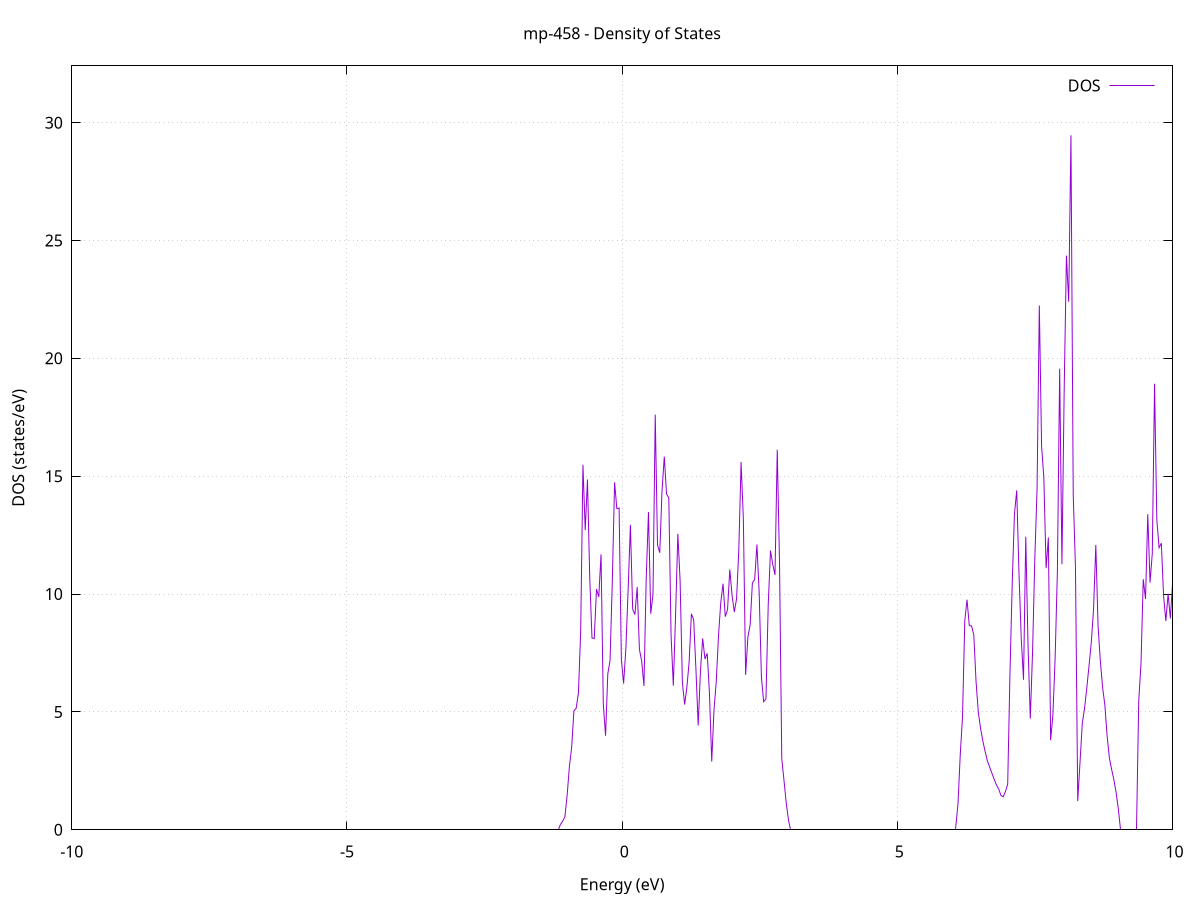 set title 'mp-458 - Density of States'
set xlabel 'Energy (eV)'
set ylabel 'DOS (states/eV)'
set grid
set xrange [-10:10]
set yrange [0:32.408]
set xzeroaxis lt -1
set terminal png size 800,600
set output 'mp-458_dos_gnuplot.png'
plot '-' using 1:2 with lines title 'DOS'
-31.747100 0.000000
-31.706100 0.000000
-31.665000 0.000000
-31.624000 0.000000
-31.582900 0.000000
-31.541900 0.000000
-31.500800 0.000000
-31.459800 0.000000
-31.418700 0.000000
-31.377700 0.000000
-31.336600 0.000000
-31.295600 0.000000
-31.254500 0.000000
-31.213500 0.000000
-31.172400 0.000000
-31.131400 0.000000
-31.090300 0.000000
-31.049300 0.000000
-31.008200 0.000000
-30.967200 0.000000
-30.926100 0.000000
-30.885100 0.000000
-30.844000 0.000000
-30.803000 0.000000
-30.761900 0.000000
-30.720900 0.000000
-30.679800 0.000000
-30.638700 0.000000
-30.597700 0.000000
-30.556600 0.000000
-30.515600 0.000000
-30.474500 0.000000
-30.433500 0.000000
-30.392400 0.000000
-30.351400 0.000000
-30.310300 0.000000
-30.269300 0.000000
-30.228200 0.000000
-30.187200 0.000000
-30.146100 0.000000
-30.105100 0.000000
-30.064000 0.000000
-30.023000 0.000000
-29.981900 0.000000
-29.940900 0.000000
-29.899800 0.000000
-29.858800 0.000000
-29.817700 0.000000
-29.776700 0.000000
-29.735600 0.000000
-29.694600 0.000000
-29.653500 0.000000
-29.612500 0.000000
-29.571400 0.000000
-29.530400 0.000000
-29.489300 0.000000
-29.448300 0.000000
-29.407200 0.000000
-29.366100 0.000000
-29.325100 0.000000
-29.284000 0.000000
-29.243000 0.000000
-29.201900 0.000000
-29.160900 0.000000
-29.119800 0.000000
-29.078800 0.000000
-29.037700 0.000000
-28.996700 0.000000
-28.955600 0.000000
-28.914600 0.000000
-28.873500 0.000000
-28.832500 0.000000
-28.791400 0.000000
-28.750400 0.000000
-28.709300 0.000000
-28.668300 0.000000
-28.627200 0.000000
-28.586200 0.000000
-28.545100 0.000000
-28.504100 0.000000
-28.463000 0.000000
-28.422000 0.000000
-28.380900 0.000000
-28.339900 0.000000
-28.298800 0.000000
-28.257800 0.000000
-28.216700 0.000000
-28.175700 0.000000
-28.134600 0.000000
-28.093500 0.000000
-28.052500 0.000000
-28.011400 4.986300
-27.970400 37.504900
-27.929300 40.084400
-27.888300 40.761300
-27.847200 37.823900
-27.806200 48.823500
-27.765100 53.162700
-27.724100 25.688800
-27.683000 57.254800
-27.642000 38.431800
-27.600900 78.641800
-27.559900 0.000000
-27.518800 0.000000
-27.477800 0.000000
-27.436700 0.000000
-27.395700 0.000000
-27.354600 25.708900
-27.313600 27.313500
-27.272500 0.000000
-27.231500 0.000000
-27.190400 0.000000
-27.149400 0.000000
-27.108300 0.000000
-27.067300 0.000000
-27.026200 0.000000
-26.985200 0.000000
-26.944100 0.000000
-26.903100 0.000000
-26.862000 0.000000
-26.820900 0.000000
-26.779900 0.000000
-26.738800 0.000000
-26.697800 0.000000
-26.656700 0.000000
-26.615700 0.000000
-26.574600 0.000000
-26.533600 0.000000
-26.492500 0.000000
-26.451500 0.000000
-26.410400 0.000000
-26.369400 0.000000
-26.328300 0.000000
-26.287300 0.000000
-26.246200 0.000000
-26.205200 0.000000
-26.164100 0.000000
-26.123100 0.000000
-26.082000 0.000000
-26.041000 0.000000
-25.999900 0.000000
-25.958900 0.000000
-25.917800 0.000000
-25.876800 0.000000
-25.835700 0.000000
-25.794700 0.000000
-25.753600 0.000000
-25.712600 0.000000
-25.671500 0.000000
-25.630500 0.000000
-25.589400 0.000000
-25.548300 0.000000
-25.507300 0.000000
-25.466200 0.000000
-25.425200 0.000000
-25.384100 0.000000
-25.343100 0.000000
-25.302000 0.000000
-25.261000 0.000000
-25.219900 0.000000
-25.178900 0.000000
-25.137800 0.000000
-25.096800 0.000000
-25.055700 0.000000
-25.014700 0.000000
-24.973600 0.000000
-24.932600 0.000000
-24.891500 0.000000
-24.850500 0.000000
-24.809400 0.000000
-24.768400 0.000000
-24.727300 0.000000
-24.686300 0.000000
-24.645200 0.000000
-24.604200 0.000000
-24.563100 0.000000
-24.522100 0.000000
-24.481000 0.000000
-24.440000 0.000000
-24.398900 0.000000
-24.357900 0.000000
-24.316800 0.000000
-24.275700 0.000000
-24.234700 0.000000
-24.193600 0.000000
-24.152600 0.000000
-24.111500 0.000000
-24.070500 0.000000
-24.029400 0.000000
-23.988400 0.000000
-23.947300 0.000000
-23.906300 0.000000
-23.865200 0.000000
-23.824200 0.000000
-23.783100 0.000000
-23.742100 0.000000
-23.701000 0.000000
-23.660000 0.000000
-23.618900 0.000000
-23.577900 0.000000
-23.536800 0.000000
-23.495800 0.000000
-23.454700 0.000000
-23.413700 0.000000
-23.372600 0.000000
-23.331600 0.000000
-23.290500 0.000000
-23.249500 0.000000
-23.208400 0.000000
-23.167400 0.000000
-23.126300 0.000000
-23.085300 0.000000
-23.044200 0.000000
-23.003100 0.000000
-22.962100 0.000000
-22.921000 0.000000
-22.880000 0.000000
-22.838900 0.000000
-22.797900 0.000000
-22.756800 0.000000
-22.715800 0.000000
-22.674700 0.000000
-22.633700 0.000000
-22.592600 0.000000
-22.551600 0.000000
-22.510500 0.000000
-22.469500 0.000000
-22.428400 0.000000
-22.387400 0.000000
-22.346300 0.000000
-22.305300 0.000000
-22.264200 0.000000
-22.223200 0.000000
-22.182100 0.000000
-22.141100 0.000000
-22.100000 0.000000
-22.059000 0.000000
-22.017900 0.000000
-21.976900 0.000000
-21.935800 0.000000
-21.894800 0.000000
-21.853700 0.000000
-21.812700 0.000000
-21.771600 0.000000
-21.730500 0.000000
-21.689500 0.000000
-21.648400 0.000000
-21.607400 0.000000
-21.566300 0.000000
-21.525300 0.000000
-21.484200 0.000000
-21.443200 0.000000
-21.402100 0.000000
-21.361100 0.000000
-21.320000 0.000000
-21.279000 0.000000
-21.237900 0.000000
-21.196900 0.000000
-21.155800 0.000000
-21.114800 0.000000
-21.073700 0.000000
-21.032700 0.000000
-20.991600 0.000000
-20.950600 0.000000
-20.909500 0.000000
-20.868500 0.000000
-20.827400 0.000000
-20.786400 0.000000
-20.745300 0.000000
-20.704300 0.000000
-20.663200 0.000000
-20.622200 0.000000
-20.581100 0.000000
-20.540100 0.000000
-20.499000 0.000000
-20.457900 0.000000
-20.416900 0.000000
-20.375800 0.000000
-20.334800 0.000000
-20.293700 0.000000
-20.252700 0.000000
-20.211600 0.000000
-20.170600 0.000000
-20.129500 0.000000
-20.088500 0.000000
-20.047400 0.000000
-20.006400 0.000000
-19.965300 0.000000
-19.924300 0.000000
-19.883200 0.000000
-19.842200 0.000000
-19.801100 0.000000
-19.760100 0.000000
-19.719000 0.000000
-19.678000 0.000000
-19.636900 0.000000
-19.595900 0.000000
-19.554800 0.000000
-19.513800 0.000000
-19.472700 0.000000
-19.431700 0.000000
-19.390600 0.000000
-19.349600 0.000000
-19.308500 0.000000
-19.267500 0.000000
-19.226400 0.000000
-19.185300 0.000000
-19.144300 0.000000
-19.103200 0.000000
-19.062200 0.000000
-19.021100 0.000000
-18.980100 0.000000
-18.939000 0.000000
-18.898000 0.000000
-18.856900 0.000000
-18.815900 0.000000
-18.774800 0.000000
-18.733800 0.000000
-18.692700 0.000000
-18.651700 0.000000
-18.610600 0.000000
-18.569600 0.000000
-18.528500 0.000000
-18.487500 0.000000
-18.446400 0.000000
-18.405400 0.000000
-18.364300 0.000000
-18.323300 0.000000
-18.282200 0.000000
-18.241200 0.000000
-18.200100 0.000000
-18.159100 0.000000
-18.118000 0.000000
-18.077000 0.000000
-18.035900 0.000000
-17.994900 0.000000
-17.953800 0.000000
-17.912700 0.000000
-17.871700 0.000000
-17.830600 0.000000
-17.789600 0.000000
-17.748500 0.000000
-17.707500 0.000000
-17.666400 0.000000
-17.625400 0.000000
-17.584300 0.000000
-17.543300 0.000000
-17.502200 0.000000
-17.461200 0.000000
-17.420100 0.000000
-17.379100 0.000000
-17.338000 0.000000
-17.297000 0.000000
-17.255900 0.000000
-17.214900 0.000000
-17.173800 0.000000
-17.132800 0.000000
-17.091700 0.000000
-17.050700 0.000000
-17.009600 0.000000
-16.968600 0.000000
-16.927500 0.000000
-16.886500 0.000000
-16.845400 0.000000
-16.804400 0.000000
-16.763300 0.000000
-16.722300 0.000000
-16.681200 0.000000
-16.640100 0.000000
-16.599100 0.000000
-16.558000 0.000000
-16.517000 0.000000
-16.475900 0.000000
-16.434900 0.000000
-16.393800 0.000000
-16.352800 0.000000
-16.311700 0.000000
-16.270700 0.000000
-16.229600 0.000000
-16.188600 0.000000
-16.147500 0.000000
-16.106500 0.000000
-16.065400 0.000000
-16.024400 0.000000
-15.983300 0.000000
-15.942300 0.000000
-15.901200 0.000000
-15.860200 0.000000
-15.819100 0.000000
-15.778100 0.000000
-15.737000 0.000000
-15.696000 0.000000
-15.654900 0.000000
-15.613900 0.000000
-15.572800 0.000000
-15.531800 0.000000
-15.490700 0.000000
-15.449700 0.000000
-15.408600 0.000000
-15.367500 0.000000
-15.326500 0.000000
-15.285400 0.000000
-15.244400 0.000000
-15.203300 0.000000
-15.162300 0.000000
-15.121200 0.000000
-15.080200 0.000000
-15.039100 0.000000
-14.998100 0.000000
-14.957000 0.000000
-14.916000 0.000000
-14.874900 0.000000
-14.833900 0.000000
-14.792800 0.000000
-14.751800 0.000000
-14.710700 0.000000
-14.669700 0.000000
-14.628600 0.000000
-14.587600 0.000000
-14.546500 0.000000
-14.505500 0.000000
-14.464400 0.000000
-14.423400 0.000000
-14.382300 0.000000
-14.341300 0.000000
-14.300200 0.000000
-14.259200 0.000000
-14.218100 0.000000
-14.177100 0.000000
-14.136000 0.000000
-14.094900 0.000000
-14.053900 0.000000
-14.012800 0.213600
-13.971800 0.485700
-13.930700 0.651500
-13.889700 0.816100
-13.848600 0.952000
-13.807600 1.102800
-13.766500 1.256400
-13.725500 1.409700
-13.684400 1.573800
-13.643400 1.747000
-13.602300 1.932300
-13.561300 2.163900
-13.520200 2.423800
-13.479200 2.707800
-13.438100 3.029000
-13.397100 3.603400
-13.356000 4.793300
-13.315000 5.471400
-13.273900 5.946000
-13.232900 5.991300
-13.191800 1.663400
-13.150800 6.078100
-13.109700 10.708500
-13.068700 8.269800
-13.027600 6.880100
-12.986600 17.662100
-12.945500 17.291600
-12.904500 12.798000
-12.863400 18.719500
-12.822400 22.699900
-12.781300 13.728300
-12.740200 5.427100
-12.699200 28.450800
-12.658100 16.759000
-12.617100 20.190200
-12.576000 16.071500
-12.535000 13.399200
-12.493900 3.284500
-12.452900 0.000000
-12.411800 0.000000
-12.370800 0.000000
-12.329700 0.000000
-12.288700 0.000000
-12.247600 0.000000
-12.206600 0.000000
-12.165500 0.000000
-12.124500 0.000000
-12.083400 0.000000
-12.042400 0.000000
-12.001300 0.000000
-11.960300 0.000000
-11.919200 0.000000
-11.878200 0.000000
-11.837100 0.000000
-11.796100 0.000000
-11.755000 0.000000
-11.714000 0.000000
-11.672900 0.000000
-11.631900 0.000000
-11.590800 0.000000
-11.549800 0.000000
-11.508700 0.000000
-11.467600 0.000000
-11.426600 0.000000
-11.385500 0.000000
-11.344500 0.000000
-11.303400 0.000000
-11.262400 0.000000
-11.221300 0.000000
-11.180300 0.000000
-11.139200 0.000000
-11.098200 0.000000
-11.057100 0.000000
-11.016100 0.000000
-10.975000 0.000000
-10.934000 0.000000
-10.892900 0.000000
-10.851900 0.000000
-10.810800 0.000000
-10.769800 0.000000
-10.728700 0.000000
-10.687700 0.000000
-10.646600 0.000000
-10.605600 0.000000
-10.564500 0.000000
-10.523500 0.000000
-10.482400 0.000000
-10.441400 0.000000
-10.400300 0.000000
-10.359300 0.000000
-10.318200 0.000000
-10.277200 0.000000
-10.236100 0.000000
-10.195000 0.000000
-10.154000 0.000000
-10.112900 0.000000
-10.071900 0.000000
-10.030800 0.000000
-9.989800 0.000000
-9.948700 0.000000
-9.907700 0.000000
-9.866600 0.000000
-9.825600 0.000000
-9.784500 0.000000
-9.743500 0.000000
-9.702400 0.000000
-9.661400 0.000000
-9.620300 0.000000
-9.579300 0.000000
-9.538200 0.000000
-9.497200 0.000000
-9.456100 0.000000
-9.415100 0.000000
-9.374000 0.000000
-9.333000 0.000000
-9.291900 0.000000
-9.250900 0.000000
-9.209800 0.000000
-9.168800 0.000000
-9.127700 0.000000
-9.086700 0.000000
-9.045600 0.000000
-9.004600 0.000000
-8.963500 0.000000
-8.922400 0.000000
-8.881400 0.000000
-8.840300 0.000000
-8.799300 0.000000
-8.758200 0.000000
-8.717200 0.000000
-8.676100 0.000000
-8.635100 0.000000
-8.594000 0.000000
-8.553000 0.000000
-8.511900 0.000000
-8.470900 0.000000
-8.429800 0.000000
-8.388800 0.000000
-8.347700 0.000000
-8.306700 0.000000
-8.265600 0.000000
-8.224600 0.000000
-8.183500 0.000000
-8.142500 0.000000
-8.101400 0.000000
-8.060400 0.000000
-8.019300 0.000000
-7.978300 0.000000
-7.937200 0.000000
-7.896200 0.000000
-7.855100 0.000000
-7.814100 0.000000
-7.773000 0.000000
-7.732000 0.000000
-7.690900 0.000000
-7.649800 0.000000
-7.608800 0.000000
-7.567700 0.000000
-7.526700 0.000000
-7.485600 0.000000
-7.444600 0.000000
-7.403500 0.000000
-7.362500 0.000000
-7.321400 0.000000
-7.280400 0.000000
-7.239300 0.000000
-7.198300 0.000000
-7.157200 0.000000
-7.116200 0.000000
-7.075100 0.000000
-7.034100 0.000000
-6.993000 0.000000
-6.952000 0.000000
-6.910900 0.000000
-6.869900 0.000000
-6.828800 0.000000
-6.787800 0.000000
-6.746700 0.000000
-6.705700 0.000000
-6.664600 0.000000
-6.623600 0.000000
-6.582500 0.000000
-6.541500 0.000000
-6.500400 0.000000
-6.459400 0.000000
-6.418300 0.000000
-6.377200 0.000000
-6.336200 0.000000
-6.295100 0.000000
-6.254100 0.000000
-6.213000 0.000000
-6.172000 0.000000
-6.130900 0.000000
-6.089900 0.000000
-6.048800 0.000000
-6.007800 0.000000
-5.966700 0.000000
-5.925700 0.000000
-5.884600 0.000000
-5.843600 0.000000
-5.802500 0.000000
-5.761500 0.000000
-5.720400 0.000000
-5.679400 0.000000
-5.638300 0.000000
-5.597300 0.000000
-5.556200 0.000000
-5.515200 0.000000
-5.474100 0.000000
-5.433100 0.000000
-5.392000 0.000000
-5.351000 0.000000
-5.309900 0.000000
-5.268900 0.000000
-5.227800 0.000000
-5.186800 0.000000
-5.145700 0.000000
-5.104600 0.000000
-5.063600 0.000000
-5.022500 0.000000
-4.981500 0.000000
-4.940400 0.000000
-4.899400 0.000000
-4.858300 0.000000
-4.817300 0.000000
-4.776200 0.000000
-4.735200 0.000000
-4.694100 0.000000
-4.653100 0.000000
-4.612000 0.000000
-4.571000 0.000000
-4.529900 0.000000
-4.488900 0.000000
-4.447800 0.000000
-4.406800 0.000000
-4.365700 0.000000
-4.324700 0.000000
-4.283600 0.000000
-4.242600 0.000000
-4.201500 0.000000
-4.160500 0.000000
-4.119400 0.000000
-4.078400 0.000000
-4.037300 0.000000
-3.996300 0.000000
-3.955200 0.000000
-3.914200 0.000000
-3.873100 0.000000
-3.832000 0.000000
-3.791000 0.000000
-3.749900 0.000000
-3.708900 0.000000
-3.667800 0.000000
-3.626800 0.000000
-3.585700 0.000000
-3.544700 0.000000
-3.503600 0.000000
-3.462600 0.000000
-3.421500 0.000000
-3.380500 0.000000
-3.339400 0.000000
-3.298400 0.000000
-3.257300 0.000000
-3.216300 0.000000
-3.175200 0.000000
-3.134200 0.000000
-3.093100 0.000000
-3.052100 0.000000
-3.011000 0.000000
-2.970000 0.000000
-2.928900 0.000000
-2.887900 0.000000
-2.846800 0.000000
-2.805800 0.000000
-2.764700 0.000000
-2.723700 0.000000
-2.682600 0.000000
-2.641600 0.000000
-2.600500 0.000000
-2.559400 0.000000
-2.518400 0.000000
-2.477300 0.000000
-2.436300 0.000000
-2.395200 0.000000
-2.354200 0.000000
-2.313100 0.000000
-2.272100 0.000000
-2.231000 0.000000
-2.190000 0.000000
-2.148900 0.000000
-2.107900 0.000000
-2.066800 0.000000
-2.025800 0.000000
-1.984700 0.000000
-1.943700 0.000000
-1.902600 0.000000
-1.861600 0.000000
-1.820500 0.000000
-1.779500 0.000000
-1.738400 0.000000
-1.697400 0.000000
-1.656300 0.000000
-1.615300 0.000000
-1.574200 0.000000
-1.533200 0.000000
-1.492100 0.000000
-1.451100 0.000000
-1.410000 0.000000
-1.369000 0.000000
-1.327900 0.000000
-1.286800 0.000000
-1.245800 0.000000
-1.204700 0.000000
-1.163700 0.000000
-1.122600 0.221700
-1.081600 0.365300
-1.040500 0.549000
-0.999500 1.457200
-0.958400 2.686400
-0.917400 3.493900
-0.876300 5.040600
-0.835300 5.155100
-0.794200 5.805000
-0.753200 8.433700
-0.712100 15.483300
-0.671100 12.712000
-0.630000 14.858100
-0.589000 10.702000
-0.547900 8.134100
-0.506900 8.111100
-0.465800 10.213000
-0.424800 9.879000
-0.383700 11.685000
-0.342700 5.353500
-0.301600 3.988400
-0.260600 6.615900
-0.219500 7.184800
-0.178500 10.563500
-0.137400 14.744900
-0.096400 13.619900
-0.055300 13.650000
-0.014200 7.221600
0.026800 6.202900
0.067900 7.698800
0.108900 10.194100
0.150000 12.938200
0.191000 9.358400
0.232100 9.129700
0.273100 10.303000
0.314200 7.647000
0.355200 7.151700
0.396300 6.104000
0.437300 10.658300
0.478400 13.474800
0.519400 9.164400
0.560500 9.972400
0.601500 17.613400
0.642600 12.084400
0.683600 11.752600
0.724700 14.389800
0.765700 15.829600
0.806800 14.243000
0.847800 14.075800
0.888900 8.247900
0.929900 6.113500
0.971000 9.117200
1.012000 12.553600
1.053100 10.571800
1.094100 6.261400
1.135200 5.312500
1.176200 6.042900
1.217300 7.125600
1.258400 9.163200
1.299400 8.913700
1.340500 6.825400
1.381500 4.424700
1.422600 6.732300
1.463600 8.115700
1.504700 7.242600
1.545700 7.482000
1.586800 5.787000
1.627800 2.893500
1.668900 5.084300
1.709900 6.277000
1.751000 8.249400
1.792000 9.640600
1.833100 10.441400
1.874100 9.041100
1.915200 9.339500
1.956200 11.038500
1.997300 9.941400
2.038300 9.237800
2.079400 9.805700
2.120400 11.923000
2.161500 15.602000
2.202500 13.175400
2.243600 6.569100
2.284600 8.167800
2.325700 8.697600
2.366700 10.473600
2.407800 10.613600
2.448800 12.100500
2.489900 10.055200
2.531000 6.455300
2.572000 5.432300
2.613100 5.554100
2.654100 9.521800
2.695200 11.846000
2.736200 11.269400
2.777300 10.811400
2.818300 16.121800
2.859400 11.325500
2.900400 3.012900
2.941500 2.075800
2.982500 1.122900
3.023600 0.387700
3.064600 0.000000
3.105700 0.000000
3.146700 0.000000
3.187800 0.000000
3.228800 0.000000
3.269900 0.000000
3.310900 0.000000
3.352000 0.000000
3.393000 0.000000
3.434100 0.000000
3.475100 0.000000
3.516200 0.000000
3.557200 0.000000
3.598300 0.000000
3.639300 0.000000
3.680400 0.000000
3.721400 0.000000
3.762500 0.000000
3.803600 0.000000
3.844600 0.000000
3.885700 0.000000
3.926700 0.000000
3.967800 0.000000
4.008800 0.000000
4.049900 0.000000
4.090900 0.000000
4.132000 0.000000
4.173000 0.000000
4.214100 0.000000
4.255100 0.000000
4.296200 0.000000
4.337200 0.000000
4.378300 0.000000
4.419300 0.000000
4.460400 0.000000
4.501400 0.000000
4.542500 0.000000
4.583500 0.000000
4.624600 0.000000
4.665600 0.000000
4.706700 0.000000
4.747700 0.000000
4.788800 0.000000
4.829800 0.000000
4.870900 0.000000
4.911900 0.000000
4.953000 0.000000
4.994000 0.000000
5.035100 0.000000
5.076200 0.000000
5.117200 0.000000
5.158300 0.000000
5.199300 0.000000
5.240400 0.000000
5.281400 0.000000
5.322500 0.000000
5.363500 0.000000
5.404600 0.000000
5.445600 0.000000
5.486700 0.000000
5.527700 0.000000
5.568800 0.000000
5.609800 0.000000
5.650900 0.000000
5.691900 0.000000
5.733000 0.000000
5.774000 0.000000
5.815100 0.000000
5.856100 0.000000
5.897200 0.000000
5.938200 0.000000
5.979300 0.000000
6.020300 0.000000
6.061400 0.000000
6.102400 1.096700
6.143500 3.190900
6.184500 4.782700
6.225600 8.868700
6.266600 9.761400
6.307700 8.664600
6.348700 8.646400
6.389800 8.265600
6.430900 6.274500
6.471900 4.976400
6.513000 4.292000
6.554000 3.767500
6.595100 3.324600
6.636100 2.923500
6.677200 2.665600
6.718200 2.402200
6.759300 2.144300
6.800300 1.905400
6.841400 1.729800
6.882400 1.462300
6.923500 1.398500
6.964500 1.623500
7.005600 1.933400
7.046600 6.600600
7.087700 10.459200
7.128700 13.405700
7.169800 14.398900
7.210800 10.853800
7.251900 8.106500
7.292900 6.363400
7.334000 12.432900
7.375000 7.810000
7.416100 4.715800
7.457100 7.531400
7.498200 11.489300
7.539200 14.481000
7.580300 22.240600
7.621300 16.273900
7.662400 14.935300
7.703500 11.098000
7.744500 12.399800
7.785600 3.799200
7.826600 4.859900
7.867700 7.303700
7.908700 10.992400
7.949800 19.561800
7.990800 11.268200
8.031900 18.655400
8.072900 24.358000
8.114000 22.399000
8.155000 29.462000
8.196100 14.221500
8.237100 11.111800
8.278200 1.219400
8.319200 2.842500
8.360300 4.501700
8.401300 5.140900
8.442400 6.009400
8.483400 6.958600
8.524500 7.951300
8.565500 9.355300
8.606600 12.083700
8.647600 8.636000
8.688700 7.167100
8.729700 6.047500
8.770800 5.293400
8.811800 3.985400
8.852900 3.051100
8.893900 2.560500
8.935000 2.120300
8.976100 1.573400
9.017100 0.861100
9.058200 0.000000
9.099200 0.000000
9.140300 0.000000
9.181300 0.000000
9.222400 0.000000
9.263400 0.000000
9.304500 0.000000
9.345500 0.000000
9.386600 5.476400
9.427600 7.042900
9.468700 10.628400
9.509700 9.789700
9.550800 13.390200
9.591800 10.484400
9.632900 11.725500
9.673900 18.921300
9.715000 13.161000
9.756000 11.964500
9.797100 12.158200
9.838100 9.923600
9.879200 8.856600
9.920200 10.011300
9.961300 8.966000
10.002300 10.501400
10.043400 10.790700
10.084400 7.982300
10.125500 4.909300
10.166500 5.879800
10.207600 10.571000
10.248700 10.464100
10.289700 7.942400
10.330800 7.966000
10.371800 6.531200
10.412900 7.322200
10.453900 10.009800
10.495000 8.541100
10.536000 8.484800
10.577100 7.254900
10.618100 9.031400
10.659200 9.749400
10.700200 9.869000
10.741300 11.390900
10.782300 10.546600
10.823400 12.114100
10.864400 7.887900
10.905500 6.712900
10.946500 5.785000
10.987600 5.848900
11.028600 6.087700
11.069700 4.280400
11.110700 4.100400
11.151800 0.492800
11.192800 0.356500
11.233900 0.305900
11.274900 0.289200
11.316000 0.286000
11.357000 0.290000
11.398100 0.295400
11.439100 0.302100
11.480200 0.310100
11.521300 0.317300
11.562300 0.324100
11.603400 0.331400
11.644400 0.340000
11.685500 0.349800
11.726500 0.359700
11.767600 0.370100
11.808600 0.380500
11.849700 0.391300
11.890700 0.402200
11.931800 0.413100
11.972800 0.424200
12.013900 0.435400
12.054900 0.446900
12.096000 0.458600
12.137000 0.471800
12.178100 0.485300
12.219100 0.499300
12.260200 0.514100
12.301200 0.529000
12.342300 0.544000
12.383300 0.559000
12.424400 0.574100
12.465400 0.591800
12.506500 0.612100
12.547500 0.630900
12.588600 0.648200
12.629600 0.663800
12.670700 0.677800
12.711700 0.690200
12.752800 0.701600
12.793900 0.715100
12.834900 0.753500
12.876000 0.774000
12.917000 0.772000
12.958100 0.783400
12.999100 0.838300
13.040200 0.854600
13.081200 0.879000
13.122300 0.907400
13.163300 0.940900
13.204400 0.979000
13.245400 1.043700
13.286500 1.101000
13.327500 1.153900
13.368600 1.211700
13.409600 1.264000
13.450700 1.286400
13.491700 1.375300
13.532800 1.390600
13.573800 1.322300
13.614900 1.307000
13.655900 1.315100
13.697000 1.337700
13.738000 1.451600
13.779100 1.508500
13.820100 1.699100
13.861200 1.670900
13.902200 1.797400
13.943300 1.720600
13.984300 1.448600
14.025400 1.401500
14.066500 1.511200
14.107500 1.647000
14.148600 1.891100
14.189600 2.238100
14.230700 2.560400
14.271700 2.461500
14.312800 2.145400
14.353800 1.995000
14.394900 1.830500
14.435900 1.759800
14.477000 1.755400
14.518000 1.740600
14.559100 1.732700
14.600100 1.683000
14.641200 1.611700
14.682200 1.470800
14.723300 1.327000
14.764300 1.359300
14.805400 1.496500
14.846400 1.785800
14.887500 3.416100
14.928500 2.976200
14.969600 2.899700
15.010600 2.846600
15.051700 2.762900
15.092700 2.719500
15.133800 2.865000
15.174800 2.966000
15.215900 2.807400
15.256900 2.610200
15.298000 2.518600
15.339100 2.583600
15.380100 2.561300
15.421200 2.530700
15.462200 2.583400
15.503300 2.723600
15.544300 3.582500
15.585400 3.282800
15.626400 3.041600
15.667500 2.622900
15.708500 2.212800
15.749600 1.987100
15.790600 1.854400
15.831700 1.896900
15.872700 1.969300
15.913800 1.967200
15.954800 2.035200
15.995900 2.201400
16.036900 2.657500
16.078000 2.860400
16.119000 2.648900
16.160100 2.009000
16.201100 1.848800
16.242200 1.689700
16.283200 1.539200
16.324300 1.452500
16.365300 1.535500
16.406400 1.718600
16.447400 1.836000
16.488500 1.812900
16.529500 1.852800
16.570600 1.936100
16.611700 2.064700
16.652700 2.234700
16.693800 2.357800
16.734800 2.552300
16.775900 2.800600
16.816900 3.088600
16.858000 3.068800
16.899000 2.834000
16.940100 2.707600
16.981100 2.448800
17.022200 2.337700
17.063200 2.292600
17.104300 2.361300
17.145300 2.479200
17.186400 2.442500
17.227400 2.366800
17.268500 2.361700
17.309500 2.575900
17.350600 2.353100
17.391600 2.253600
17.432700 2.238900
17.473700 2.125900
17.514800 2.290800
17.555800 2.708600
17.596900 2.898000
17.637900 2.773100
17.679000 2.900100
17.720000 2.238600
17.761100 2.027800
17.802100 2.156600
17.843200 2.274600
17.884300 2.695500
17.925300 4.103500
17.966400 4.795800
18.007400 5.310100
18.048500 5.524400
18.089500 5.483400
18.130600 5.472600
18.171600 5.176700
18.212700 4.606500
18.253700 4.569600
18.294800 4.869900
18.335800 5.867300
18.376900 6.005800
18.417900 6.226000
18.459000 5.481600
18.500000 4.225200
18.541100 3.483500
18.582100 3.262800
18.623200 3.285300
18.664200 3.511000
18.705300 3.528700
18.746300 3.939900
18.787400 4.173100
18.828400 3.226300
18.869500 2.865900
18.910500 2.705800
18.951600 2.485200
18.992600 2.518300
19.033700 2.710100
19.074700 2.303100
19.115800 1.034900
19.156900 1.313300
19.197900 1.970100
19.239000 3.460300
19.280000 4.716500
19.321100 6.488900
19.362100 6.613900
19.403200 5.987200
19.444200 5.993000
19.485300 5.185300
19.526300 3.850500
19.567400 3.951600
19.608400 5.354500
19.649500 3.239900
19.690500 2.804600
19.731600 2.608500
19.772600 2.496700
19.813700 2.572800
19.854700 3.703300
19.895800 4.049700
19.936800 3.464400
19.977900 4.266100
20.018900 4.383100
20.060000 4.169300
20.101000 3.693400
20.142100 3.259800
20.183100 3.567200
20.224200 4.313600
20.265200 6.168900
20.306300 6.234000
20.347300 6.785400
20.388400 7.495500
20.429500 7.205300
20.470500 6.986000
20.511600 4.869900
20.552600 4.159700
20.593700 5.217800
20.634700 5.680000
20.675800 5.948800
20.716800 5.778200
20.757900 5.215600
20.798900 4.559700
20.840000 3.213600
20.881000 2.936800
20.922100 4.306800
20.963100 6.080100
21.004200 6.391700
21.045200 5.617700
21.086300 5.823700
21.127300 5.035000
21.168400 4.855100
21.209400 4.493700
21.250500 3.990800
21.291500 3.053600
21.332600 2.397200
21.373600 2.712400
21.414700 3.445500
21.455700 3.293000
21.496800 3.779300
21.537800 5.037200
21.578900 5.454600
21.619900 5.309200
21.661000 5.048500
21.702100 4.553100
21.743100 4.072000
21.784200 3.497600
21.825200 3.413200
21.866300 2.986800
21.907300 2.906300
21.948400 3.098200
21.989400 2.792400
22.030500 2.367400
22.071500 2.161700
22.112600 2.097800
22.153600 2.129200
22.194700 2.224500
22.235700 2.469600
22.276800 2.892800
22.317800 3.227000
22.358900 3.459300
22.399900 3.736100
22.441000 4.218800
22.482000 4.713600
22.523100 5.322600
22.564100 5.233500
22.605200 5.006600
22.646200 4.921700
22.687300 3.415000
22.728300 2.923500
22.769400 3.034600
22.810400 3.170500
22.851500 3.154600
22.892500 3.847800
22.933600 3.194700
22.974700 2.984600
23.015700 2.859000
23.056800 3.113200
23.097800 3.162200
23.138900 3.070400
23.179900 2.829300
23.221000 2.856100
23.262000 3.046500
23.303100 3.113500
23.344100 3.163600
23.385200 3.527600
23.426200 3.528800
23.467300 3.730300
23.508300 3.244600
23.549400 3.199500
23.590400 2.838300
23.631500 2.837000
23.672500 2.780200
23.713600 2.979000
23.754600 3.204600
23.795700 3.368100
23.836700 3.843700
23.877800 3.489400
23.918800 3.513600
23.959900 3.548900
24.000900 3.501600
24.042000 3.453900
24.083000 3.484400
24.124100 3.531600
24.165100 3.856200
24.206200 4.030200
24.247300 4.165100
24.288300 4.448100
24.329400 3.815100
24.370400 3.460200
24.411500 3.437900
24.452500 3.535200
24.493600 3.714600
24.534600 3.914700
24.575700 3.739200
24.616700 3.568500
24.657800 3.636800
24.698800 3.814700
24.739900 3.093200
24.780900 2.550500
24.822000 2.512100
24.863000 2.701100
24.904100 3.016300
24.945100 3.309200
24.986200 3.232900
25.027200 2.819800
25.068300 2.355300
25.109300 2.147600
25.150400 1.585100
25.191400 1.448500
25.232500 1.417300
25.273500 1.352000
25.314600 1.138200
25.355600 1.250200
25.396700 1.806800
25.437700 2.680400
25.478800 3.109300
25.519800 4.058900
25.560900 5.242800
25.602000 4.937600
25.643000 5.014000
25.684100 4.940800
25.725100 4.687200
25.766200 4.394600
25.807200 4.201200
25.848300 4.412400
25.889300 4.079300
25.930400 3.448200
25.971400 3.196700
26.012500 4.084600
26.053500 4.327500
26.094600 3.866900
26.135600 3.293500
26.176700 2.862100
26.217700 2.751200
26.258800 2.767800
26.299800 3.840800
26.340900 3.837700
26.381900 4.260600
26.423000 4.677500
26.464000 5.577200
26.505100 4.478600
26.546100 3.532000
26.587200 3.272900
26.628200 3.357000
26.669300 4.013700
26.710300 4.390000
26.751400 3.867300
26.792400 3.698800
26.833500 3.725000
26.874600 3.616700
26.915600 3.634000
26.956700 3.491500
26.997700 3.446700
27.038800 3.473000
27.079800 3.458600
27.120900 3.302900
27.161900 3.259300
27.203000 3.191700
27.244000 3.337900
27.285100 3.545700
27.326100 3.941000
27.367200 5.515400
27.408200 10.462100
27.449300 5.053900
27.490300 3.887800
27.531400 3.382700
27.572400 2.865600
27.613500 3.661500
27.654500 3.614700
27.695600 3.262400
27.736600 3.414900
27.777700 3.412300
27.818700 3.606400
27.859800 3.447500
27.900800 3.454800
27.941900 3.525200
27.982900 3.613100
28.024000 3.829100
28.065000 4.158800
28.106100 4.390200
28.147200 4.823500
28.188200 5.248800
28.229300 4.974400
28.270300 4.740900
28.311400 4.696600
28.352400 4.987800
28.393500 5.189500
28.434500 3.676500
28.475600 3.094400
28.516600 2.488400
28.557700 1.962900
28.598700 1.805300
28.639800 2.065200
28.680800 2.113100
28.721900 2.255800
28.762900 2.621200
28.804000 2.739000
28.845000 2.808400
28.886100 3.125200
28.927100 3.231900
28.968200 3.636800
29.009200 3.935200
29.050300 4.145200
29.091300 4.301900
29.132400 3.738300
29.173400 3.755300
29.214500 3.923600
29.255500 4.114200
29.296600 4.280200
29.337600 4.055300
29.378700 3.884800
29.419800 3.868500
29.460800 3.673300
29.501900 3.773300
29.542900 4.158400
29.584000 4.315900
29.625000 4.513800
29.666100 4.588800
29.707100 4.633600
29.748200 4.011200
29.789200 3.972700
29.830300 3.582600
29.871300 3.615800
29.912400 3.873300
29.953400 4.145800
29.994500 3.716400
30.035500 3.743200
30.076600 3.744700
30.117600 3.760100
30.158700 3.857000
30.199700 4.124100
30.240800 4.144800
30.281800 4.015100
30.322900 3.926100
30.363900 4.087000
30.405000 3.842600
30.446000 3.945500
30.487100 3.970000
30.528100 4.468400
30.569200 3.482000
30.610200 2.790700
30.651300 2.689500
30.692400 2.641000
30.733400 2.615200
30.774500 2.572300
30.815500 2.601000
30.856600 2.678500
30.897600 2.798200
30.938700 2.985300
30.979700 3.179400
31.020800 3.080900
31.061800 3.154900
31.102900 3.406000
31.143900 3.517800
31.185000 3.618200
31.226000 3.883500
31.267100 3.706500
31.308100 3.914600
31.349200 4.630800
31.390200 4.766200
31.431300 4.414700
31.472300 4.502300
31.513400 4.198600
31.554400 4.571300
31.595500 4.513700
31.636500 4.901000
31.677600 5.183400
31.718600 5.265400
31.759700 4.793500
31.800700 4.407200
31.841800 4.285800
31.882800 4.014100
31.923900 3.891400
31.965000 4.025400
32.006000 4.653600
32.047100 4.384900
32.088100 4.117800
32.129200 3.826900
32.170200 3.719500
32.211300 3.849000
32.252300 4.048600
32.293400 4.351500
32.334400 4.842400
32.375500 5.061200
32.416500 4.863000
32.457600 4.924200
32.498600 5.484500
32.539700 4.817700
32.580700 4.250600
32.621800 3.968300
32.662800 3.910700
32.703900 3.939900
32.744900 4.098800
32.786000 4.373800
32.827000 4.578800
32.868100 4.274900
32.909100 4.304400
32.950200 4.192700
32.991200 4.038500
33.032300 3.738200
33.073300 3.357100
33.114400 3.278500
33.155400 3.209100
33.196500 3.154300
33.237600 2.951900
33.278600 3.397400
33.319700 4.214000
33.360700 4.112800
33.401800 4.209700
33.442800 4.405200
33.483900 4.148300
33.524900 4.145900
33.566000 3.765200
33.607000 3.421500
33.648100 3.377200
33.689100 3.339300
33.730200 3.465300
33.771200 3.998500
33.812300 4.076100
33.853300 3.965900
33.894400 3.996300
33.935400 4.324600
33.976500 4.775300
34.017500 5.159900
34.058600 5.368200
34.099600 5.268000
34.140700 4.466900
34.181700 3.996700
34.222800 3.638600
34.263800 3.401400
34.304900 3.030600
34.345900 2.954500
34.387000 3.113300
34.428000 3.070100
34.469100 3.202400
34.510200 4.010900
34.551200 4.176600
34.592300 4.182900
34.633300 4.320500
34.674400 4.852900
34.715400 4.617100
34.756500 3.885700
34.797500 3.794600
34.838600 4.100100
34.879600 4.202600
34.920700 4.524700
34.961700 4.892200
35.002800 4.116900
35.043800 3.555700
35.084900 3.408000
35.125900 3.358500
35.167000 3.593200
35.208000 3.437200
35.249100 3.410500
35.290100 3.644700
35.331200 4.357900
35.372200 4.969700
35.413300 6.040400
35.454300 5.924800
35.495400 5.734000
35.536400 5.557100
35.577500 5.053500
35.618500 4.961900
35.659600 4.953300
35.700600 5.539900
35.741700 6.204000
35.782800 5.514500
35.823800 5.568900
35.864900 5.303500
35.905900 5.098900
35.947000 5.166700
35.988000 5.194700
36.029100 5.698900
36.070100 5.070900
36.111200 4.596700
36.152200 4.315100
36.193300 4.021800
36.234300 3.671900
36.275400 3.593200
36.316400 4.329900
36.357500 4.379500
36.398500 4.449300
36.439600 4.417300
36.480600 4.120700
36.521700 4.111300
36.562700 5.343200
36.603800 5.238500
36.644800 4.766600
36.685900 4.357500
36.726900 3.248500
36.768000 3.034700
36.809000 3.244500
36.850100 3.910200
36.891100 4.682600
36.932200 5.636900
36.973200 5.309600
37.014300 4.628700
37.055400 4.216100
37.096400 3.968800
37.137500 3.535900
37.178500 3.359900
37.219600 3.783800
37.260600 4.100700
37.301700 4.415100
37.342700 4.667300
37.383800 5.365500
37.424800 5.535200
37.465900 7.285000
37.506900 7.754700
37.548000 7.846800
37.589000 7.030500
37.630100 6.308500
37.671100 6.313800
37.712200 8.062200
37.753200 9.063700
37.794300 9.015900
37.835300 7.430000
37.876400 8.541000
37.917400 9.495600
37.958500 7.213000
37.999500 5.627400
38.040600 5.372000
38.081600 6.338600
38.122700 7.190700
38.163700 6.226800
38.204800 5.963700
38.245800 6.719800
38.286900 6.686200
38.328000 6.655600
38.369000 6.381600
38.410100 6.670500
38.451100 6.897400
38.492200 6.261400
38.533200 5.697700
38.574300 6.150100
38.615300 4.988800
38.656400 4.508100
38.697400 4.689100
38.738500 4.921900
38.779500 5.810200
38.820600 5.782400
38.861600 5.107300
38.902700 4.784800
38.943700 4.489600
38.984800 4.292800
39.025800 4.980600
39.066900 6.046600
39.107900 6.053500
39.149000 6.561700
39.190000 6.736900
39.231100 6.951400
39.272100 5.842400
39.313200 6.245200
39.354200 6.452400
39.395300 6.578100
39.436300 6.593700
39.477400 6.317200
39.518400 6.140200
39.559500 5.854900
39.600600 5.945900
39.641600 6.071300
39.682700 7.035300
39.723700 5.857200
39.764800 5.491900
39.805800 5.064000
39.846900 5.255500
39.887900 4.755800
39.929000 4.718200
39.970000 5.596100
40.011100 6.156800
40.052100 5.892400
40.093200 5.314500
40.134200 4.702900
40.175300 4.382100
40.216300 4.444700
40.257400 4.902800
40.298400 6.239900
40.339500 6.465300
40.380500 5.699400
40.421600 6.189400
40.462600 6.410100
40.503700 6.405600
40.544700 4.835300
40.585800 4.390600
40.626800 4.930000
40.667900 5.778000
40.708900 5.054200
40.750000 4.836700
40.791000 4.834600
40.832100 4.803300
40.873200 5.724200
40.914200 5.883000
40.955300 5.277300
40.996300 5.613100
41.037400 6.184400
41.078400 7.895200
41.119500 8.158400
41.160500 8.435900
41.201600 7.748300
41.242600 6.393500
41.283700 6.890100
41.324700 7.204900
41.365800 7.803300
41.406800 8.653500
41.447900 6.598800
41.488900 4.219700
41.530000 4.739600
41.571000 6.136100
41.612100 6.659500
41.653100 6.405700
41.694200 5.807500
41.735200 6.071200
41.776300 5.887700
41.817300 6.175400
41.858400 6.948600
41.899400 7.230400
41.940500 6.640400
41.981500 5.874500
42.022600 5.987500
42.063600 6.092300
42.104700 5.744400
42.145800 5.511900
42.186800 5.018000
42.227900 4.465000
42.268900 4.250800
42.310000 4.538900
42.351000 5.964700
42.392100 7.451000
42.433100 7.030000
42.474200 6.837500
42.515200 5.420500
42.556300 4.340400
42.597300 4.216100
42.638400 4.684200
42.679400 5.902600
42.720500 7.416900
42.761500 6.676500
42.802600 5.750500
42.843600 5.226400
42.884700 4.753700
42.925700 4.203000
42.966800 4.350500
43.007800 4.115300
43.048900 4.928100
43.089900 5.283200
43.131000 5.329100
43.172000 5.186500
43.213100 4.927100
43.254100 4.837500
43.295200 4.638900
43.336200 4.930400
43.377300 5.335700
43.418400 5.759800
43.459400 5.802000
43.500500 6.016900
43.541500 6.476400
43.582600 6.949500
43.623600 6.963200
43.664700 7.531900
43.705700 6.662600
43.746800 5.892400
43.787800 5.169000
43.828900 4.906600
43.869900 4.735200
43.911000 4.720000
43.952000 6.367000
43.993100 6.150400
44.034100 5.615900
44.075200 5.211700
44.116200 4.915900
44.157300 4.357300
44.198300 4.160400
44.239400 4.705000
44.280400 5.378900
44.321500 6.288700
44.362500 6.388100
44.403600 5.361000
44.444600 4.682100
44.485700 4.635500
44.526700 4.374200
44.567800 5.011500
44.608800 3.214200
44.649900 3.459400
44.690900 4.427200
44.732000 4.465500
44.773100 4.536000
44.814100 4.718700
44.855200 4.800200
44.896200 5.273200
44.937300 4.629800
44.978300 4.555300
45.019400 5.602900
45.060400 4.511000
45.101500 4.766100
45.142500 5.605800
45.183600 4.952700
45.224600 4.543300
45.265700 4.608700
45.306700 4.679100
45.347800 4.804800
45.388800 4.212200
45.429900 3.912400
45.470900 3.934200
45.512000 3.979100
45.553000 4.000800
45.594100 4.072700
45.635100 3.918000
45.676200 4.135200
45.717200 3.735200
45.758300 3.111300
45.799300 2.822500
45.840400 2.655100
45.881400 2.332300
45.922500 2.218400
45.963500 2.202300
46.004600 2.105200
46.045700 2.073000
46.086700 1.747100
46.127800 1.489100
46.168800 1.309100
46.209900 1.157200
46.250900 1.146300
46.292000 1.077700
46.333000 0.921300
46.374100 0.855400
46.415100 0.920300
46.456200 0.739700
46.497200 0.486700
46.538300 0.267200
46.579300 0.090500
46.620400 0.000100
46.661400 0.000000
46.702500 0.000000
46.743500 0.000000
46.784600 0.000000
46.825600 0.000000
46.866700 0.000000
46.907700 0.000000
46.948800 0.000000
46.989800 0.000000
47.030900 0.000000
47.071900 0.000000
47.113000 0.000000
47.154000 0.000000
47.195100 0.000000
47.236100 0.000000
47.277200 0.000000
47.318300 0.000000
47.359300 0.000000
47.400400 0.000000
47.441400 0.000000
47.482500 0.000000
47.523500 0.000000
47.564600 0.000000
47.605600 0.000000
47.646700 0.000000
47.687700 0.000000
47.728800 0.000000
47.769800 0.000000
47.810900 0.000000
47.851900 0.000000
47.893000 0.000000
47.934000 0.000000
47.975100 0.000000
48.016100 0.000000
48.057200 0.000000
48.098200 0.000000
48.139300 0.000000
48.180300 0.000000
48.221400 0.000000
48.262400 0.000000
48.303500 0.000000
48.344500 0.000000
48.385600 0.000000
48.426600 0.000000
48.467700 0.000000
48.508700 0.000000
48.549800 0.000000
48.590900 0.000000
48.631900 0.000000
48.673000 0.000000
48.714000 0.000000
48.755100 0.000000
48.796100 0.000000
48.837200 0.000000
48.878200 0.000000
48.919300 0.000000
48.960300 0.000000
49.001400 0.000000
49.042400 0.000000
49.083500 0.000000
49.124500 0.000000
49.165600 0.000000
49.206600 0.000000
49.247700 0.000000
49.288700 0.000000
49.329800 0.000000
49.370800 0.000000
49.411900 0.000000
49.452900 0.000000
49.494000 0.000000
49.535000 0.000000
49.576100 0.000000
49.617100 0.000000
49.658200 0.000000
49.699200 0.000000
49.740300 0.000000
49.781300 0.000000
49.822400 0.000000
49.863500 0.000000
49.904500 0.000000
49.945600 0.000000
49.986600 0.000000
50.027700 0.000000
50.068700 0.000000
50.109800 0.000000
50.150800 0.000000
50.191900 0.000000
50.232900 0.000000
50.274000 0.000000
50.315000 0.000000
50.356100 0.000000
e
